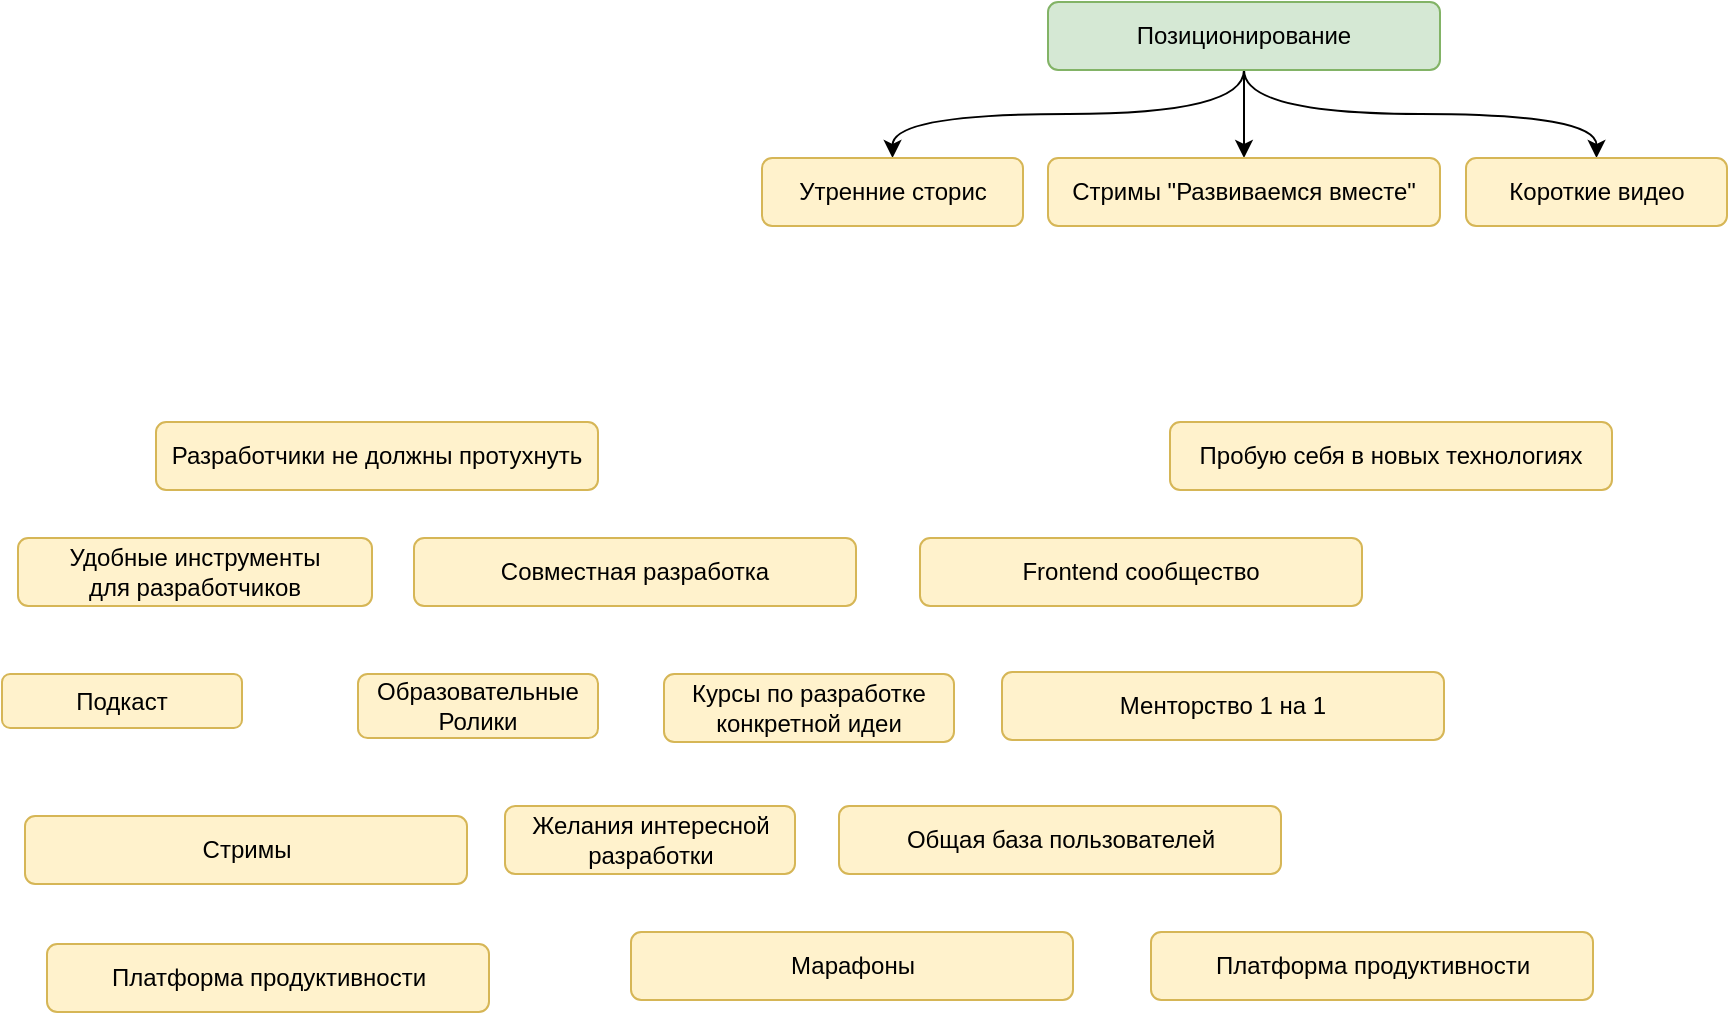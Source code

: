 <mxfile version="24.7.14">
  <diagram name="Page-1" id="jBkVt-Optu0iYYhwJYWD">
    <mxGraphModel dx="1993" dy="1279" grid="0" gridSize="10" guides="1" tooltips="1" connect="1" arrows="1" fold="1" page="0" pageScale="1" pageWidth="827" pageHeight="1169" math="0" shadow="0">
      <root>
        <mxCell id="0" />
        <mxCell id="1" parent="0" />
        <mxCell id="VgXSm631Y45OZsN6ZZmT-1" value="Подкаст" style="rounded=1;whiteSpace=wrap;html=1;fillColor=#fff2cc;strokeColor=#d6b656;" vertex="1" parent="1">
          <mxGeometry x="-44" y="250" width="120" height="27" as="geometry" />
        </mxCell>
        <mxCell id="VgXSm631Y45OZsN6ZZmT-2" value="Образовательные Ролики" style="rounded=1;whiteSpace=wrap;html=1;fillColor=#fff2cc;strokeColor=#d6b656;" vertex="1" parent="1">
          <mxGeometry x="134" y="250" width="120" height="32" as="geometry" />
        </mxCell>
        <mxCell id="VgXSm631Y45OZsN6ZZmT-3" value="Курсы по разработке конкретной идеи" style="rounded=1;whiteSpace=wrap;html=1;fillColor=#fff2cc;strokeColor=#d6b656;" vertex="1" parent="1">
          <mxGeometry x="287" y="250" width="145" height="34" as="geometry" />
        </mxCell>
        <mxCell id="VgXSm631Y45OZsN6ZZmT-4" value="Желания интересной разработки" style="rounded=1;whiteSpace=wrap;html=1;fillColor=#fff2cc;strokeColor=#d6b656;" vertex="1" parent="1">
          <mxGeometry x="207.5" y="316" width="145" height="34" as="geometry" />
        </mxCell>
        <mxCell id="VgXSm631Y45OZsN6ZZmT-5" value="Общая база пользователей" style="rounded=1;whiteSpace=wrap;html=1;fillColor=#fff2cc;strokeColor=#d6b656;" vertex="1" parent="1">
          <mxGeometry x="374.5" y="316" width="221" height="34" as="geometry" />
        </mxCell>
        <mxCell id="VgXSm631Y45OZsN6ZZmT-6" value="Стримы" style="rounded=1;whiteSpace=wrap;html=1;fillColor=#fff2cc;strokeColor=#d6b656;" vertex="1" parent="1">
          <mxGeometry x="-32.5" y="321" width="221" height="34" as="geometry" />
        </mxCell>
        <mxCell id="VgXSm631Y45OZsN6ZZmT-7" value="Марафоны" style="rounded=1;whiteSpace=wrap;html=1;fillColor=#fff2cc;strokeColor=#d6b656;" vertex="1" parent="1">
          <mxGeometry x="270.5" y="379" width="221" height="34" as="geometry" />
        </mxCell>
        <mxCell id="VgXSm631Y45OZsN6ZZmT-8" value="Менторство 1 на 1" style="rounded=1;whiteSpace=wrap;html=1;fillColor=#fff2cc;strokeColor=#d6b656;" vertex="1" parent="1">
          <mxGeometry x="456" y="249" width="221" height="34" as="geometry" />
        </mxCell>
        <mxCell id="VgXSm631Y45OZsN6ZZmT-9" value="Frontend сообщество" style="rounded=1;whiteSpace=wrap;html=1;fillColor=#fff2cc;strokeColor=#d6b656;" vertex="1" parent="1">
          <mxGeometry x="415" y="182" width="221" height="34" as="geometry" />
        </mxCell>
        <mxCell id="VgXSm631Y45OZsN6ZZmT-10" value="Совместная разработка" style="rounded=1;whiteSpace=wrap;html=1;fillColor=#fff2cc;strokeColor=#d6b656;" vertex="1" parent="1">
          <mxGeometry x="162" y="182" width="221" height="34" as="geometry" />
        </mxCell>
        <mxCell id="VgXSm631Y45OZsN6ZZmT-19" style="edgeStyle=orthogonalEdgeStyle;rounded=0;orthogonalLoop=1;jettySize=auto;html=1;entryX=0.5;entryY=0;entryDx=0;entryDy=0;curved=1;" edge="1" parent="1" source="VgXSm631Y45OZsN6ZZmT-11" target="VgXSm631Y45OZsN6ZZmT-18">
          <mxGeometry relative="1" as="geometry" />
        </mxCell>
        <mxCell id="VgXSm631Y45OZsN6ZZmT-22" style="edgeStyle=orthogonalEdgeStyle;shape=connector;curved=1;rounded=0;orthogonalLoop=1;jettySize=auto;html=1;entryX=0.5;entryY=0;entryDx=0;entryDy=0;strokeColor=default;align=center;verticalAlign=middle;fontFamily=Helvetica;fontSize=11;fontColor=default;labelBackgroundColor=default;endArrow=classic;exitX=0.5;exitY=1;exitDx=0;exitDy=0;" edge="1" parent="1" source="VgXSm631Y45OZsN6ZZmT-11" target="VgXSm631Y45OZsN6ZZmT-20">
          <mxGeometry relative="1" as="geometry" />
        </mxCell>
        <mxCell id="VgXSm631Y45OZsN6ZZmT-24" style="edgeStyle=orthogonalEdgeStyle;shape=connector;curved=1;rounded=0;orthogonalLoop=1;jettySize=auto;html=1;entryX=0.5;entryY=0;entryDx=0;entryDy=0;strokeColor=default;align=center;verticalAlign=middle;fontFamily=Helvetica;fontSize=11;fontColor=default;labelBackgroundColor=default;endArrow=classic;exitX=0.5;exitY=1;exitDx=0;exitDy=0;" edge="1" parent="1" source="VgXSm631Y45OZsN6ZZmT-11" target="VgXSm631Y45OZsN6ZZmT-23">
          <mxGeometry relative="1" as="geometry" />
        </mxCell>
        <mxCell id="VgXSm631Y45OZsN6ZZmT-11" value="Позиционирование" style="rounded=1;whiteSpace=wrap;html=1;fillColor=#d5e8d4;strokeColor=#82b366;" vertex="1" parent="1">
          <mxGeometry x="479" y="-86" width="196" height="34" as="geometry" />
        </mxCell>
        <mxCell id="VgXSm631Y45OZsN6ZZmT-12" value="Платформа продуктивности" style="rounded=1;whiteSpace=wrap;html=1;fillColor=#fff2cc;strokeColor=#d6b656;" vertex="1" parent="1">
          <mxGeometry x="530.5" y="379" width="221" height="34" as="geometry" />
        </mxCell>
        <mxCell id="VgXSm631Y45OZsN6ZZmT-13" value="Платформа продуктивности" style="rounded=1;whiteSpace=wrap;html=1;fillColor=#fff2cc;strokeColor=#d6b656;" vertex="1" parent="1">
          <mxGeometry x="-21.5" y="385" width="221" height="34" as="geometry" />
        </mxCell>
        <mxCell id="VgXSm631Y45OZsN6ZZmT-14" value="Разработчики не должны протухнуть" style="rounded=1;whiteSpace=wrap;html=1;fillColor=#fff2cc;strokeColor=#d6b656;" vertex="1" parent="1">
          <mxGeometry x="33" y="124" width="221" height="34" as="geometry" />
        </mxCell>
        <mxCell id="VgXSm631Y45OZsN6ZZmT-15" value="Удобные инструменты &lt;br&gt;для разработчиков" style="rounded=1;whiteSpace=wrap;html=1;fillColor=#fff2cc;strokeColor=#d6b656;" vertex="1" parent="1">
          <mxGeometry x="-36" y="182" width="177" height="34" as="geometry" />
        </mxCell>
        <mxCell id="VgXSm631Y45OZsN6ZZmT-17" value="Пробую себя в новых технологиях" style="rounded=1;whiteSpace=wrap;html=1;fillColor=#fff2cc;strokeColor=#d6b656;" vertex="1" parent="1">
          <mxGeometry x="540" y="124" width="221" height="34" as="geometry" />
        </mxCell>
        <mxCell id="VgXSm631Y45OZsN6ZZmT-18" value="Стримы &quot;Развиваемся вместе&quot;" style="rounded=1;whiteSpace=wrap;html=1;fillColor=#fff2cc;strokeColor=#d6b656;" vertex="1" parent="1">
          <mxGeometry x="479" y="-8" width="196" height="34" as="geometry" />
        </mxCell>
        <mxCell id="VgXSm631Y45OZsN6ZZmT-20" value="Утренние сторис" style="rounded=1;whiteSpace=wrap;html=1;fillColor=#fff2cc;strokeColor=#d6b656;" vertex="1" parent="1">
          <mxGeometry x="336" y="-8" width="130.5" height="34" as="geometry" />
        </mxCell>
        <mxCell id="VgXSm631Y45OZsN6ZZmT-23" value="Короткие видео" style="rounded=1;whiteSpace=wrap;html=1;fillColor=#fff2cc;strokeColor=#d6b656;" vertex="1" parent="1">
          <mxGeometry x="688" y="-8" width="130.5" height="34" as="geometry" />
        </mxCell>
      </root>
    </mxGraphModel>
  </diagram>
</mxfile>
